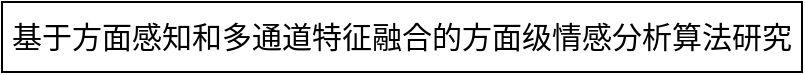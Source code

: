 <mxfile version="26.0.11">
  <diagram name="第 1 页" id="vcJ40VZtM2WvYGcIBnFR">
    <mxGraphModel dx="1381" dy="904" grid="1" gridSize="10" guides="1" tooltips="1" connect="1" arrows="1" fold="1" page="1" pageScale="1" pageWidth="827" pageHeight="1169" math="0" shadow="0">
      <root>
        <mxCell id="0" />
        <mxCell id="1" parent="0" />
        <mxCell id="hmpepv-ZfLbdPi0fOxTO-2" value="&lt;font&gt;&lt;font style=&quot;text-align: left;&quot;&gt;&lt;span style=&quot;line-height: 22.5px; font-family: 黑体;&quot;&gt;基于方面感知和多通道特征融合的&lt;/span&gt;&lt;/font&gt;&lt;span style=&quot;color: light-dark(rgb(0, 0, 0), rgb(255, 255, 255)); text-align: left; background-color: transparent; font-family: 黑体;&quot;&gt;方面级情感分析算法研究&lt;/span&gt;&lt;/font&gt;" style="rounded=0;whiteSpace=wrap;html=1;fontSize=15;" vertex="1" parent="1">
          <mxGeometry x="214" y="70" width="400" height="35" as="geometry" />
        </mxCell>
      </root>
    </mxGraphModel>
  </diagram>
</mxfile>
